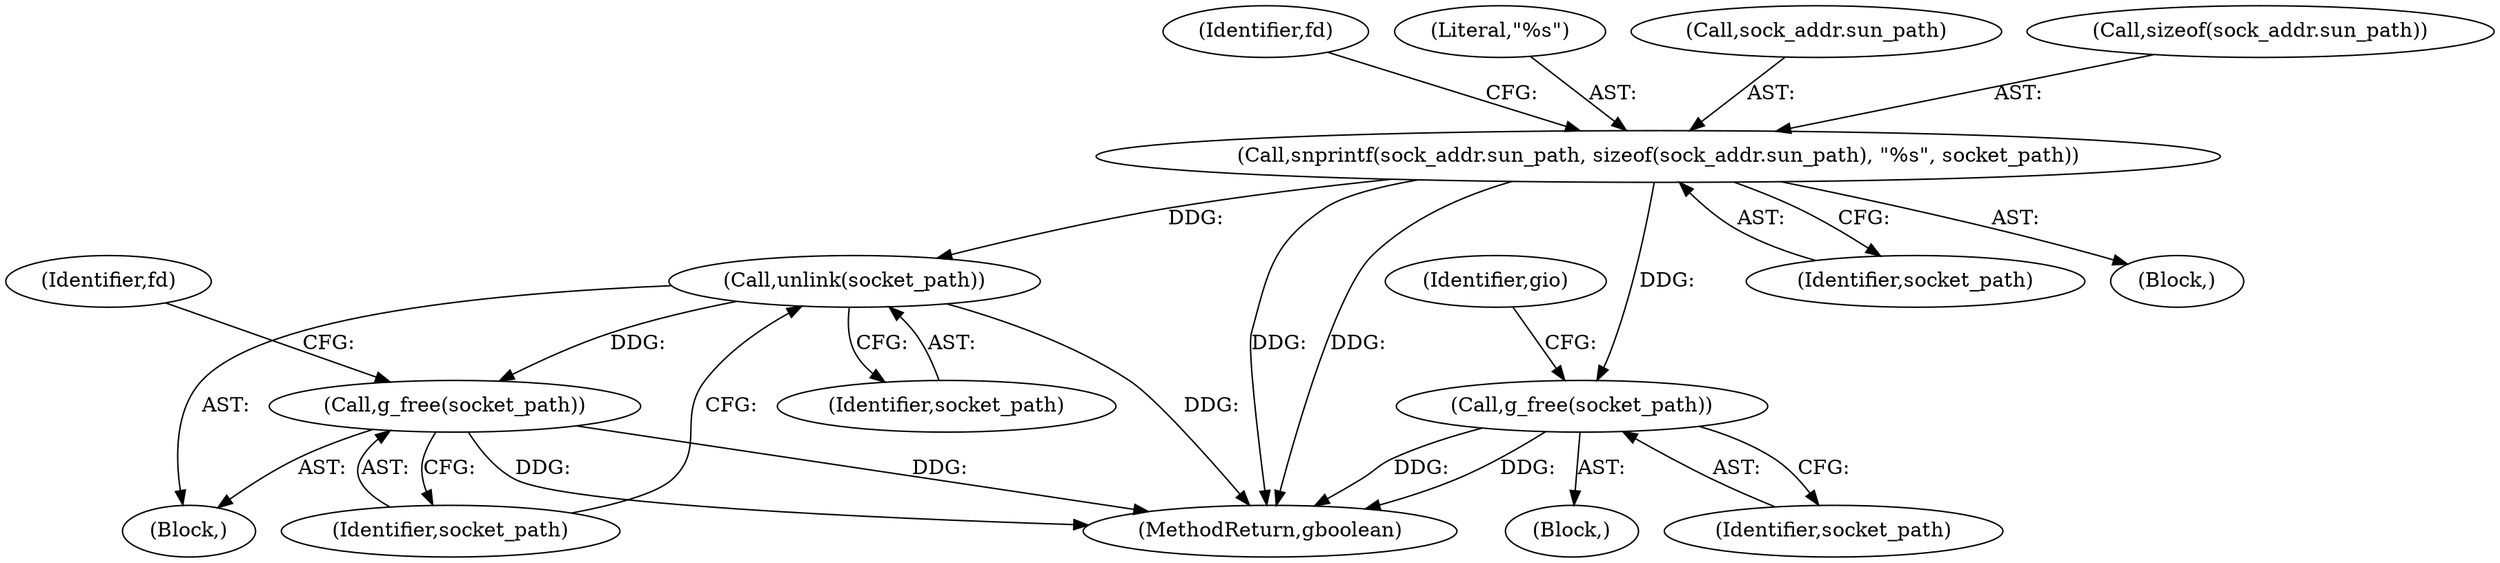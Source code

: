 digraph "0_lxde_f99163c6ff8b2f57c5f37b1ce5d62cf7450d4648@API" {
"1000157" [label="(Call,snprintf(sock_addr.sun_path, sizeof(sock_addr.sun_path), \"%s\", socket_path))"];
"1000179" [label="(Call,unlink(socket_path))"];
"1000181" [label="(Call,g_free(socket_path))"];
"1000273" [label="(Call,g_free(socket_path))"];
"1000272" [label="(Block,)"];
"1000179" [label="(Call,unlink(socket_path))"];
"1000166" [label="(Identifier,socket_path)"];
"1000157" [label="(Call,snprintf(sock_addr.sun_path, sizeof(sock_addr.sun_path), \"%s\", socket_path))"];
"1000178" [label="(Block,)"];
"1000180" [label="(Identifier,socket_path)"];
"1000170" [label="(Identifier,fd)"];
"1000182" [label="(Identifier,socket_path)"];
"1000274" [label="(Identifier,socket_path)"];
"1000277" [label="(Identifier,gio)"];
"1000165" [label="(Literal,\"%s\")"];
"1000336" [label="(MethodReturn,gboolean)"];
"1000120" [label="(Block,)"];
"1000158" [label="(Call,sock_addr.sun_path)"];
"1000161" [label="(Call,sizeof(sock_addr.sun_path))"];
"1000186" [label="(Identifier,fd)"];
"1000273" [label="(Call,g_free(socket_path))"];
"1000181" [label="(Call,g_free(socket_path))"];
"1000157" -> "1000120"  [label="AST: "];
"1000157" -> "1000166"  [label="CFG: "];
"1000158" -> "1000157"  [label="AST: "];
"1000161" -> "1000157"  [label="AST: "];
"1000165" -> "1000157"  [label="AST: "];
"1000166" -> "1000157"  [label="AST: "];
"1000170" -> "1000157"  [label="CFG: "];
"1000157" -> "1000336"  [label="DDG: "];
"1000157" -> "1000336"  [label="DDG: "];
"1000157" -> "1000179"  [label="DDG: "];
"1000157" -> "1000273"  [label="DDG: "];
"1000179" -> "1000178"  [label="AST: "];
"1000179" -> "1000180"  [label="CFG: "];
"1000180" -> "1000179"  [label="AST: "];
"1000182" -> "1000179"  [label="CFG: "];
"1000179" -> "1000336"  [label="DDG: "];
"1000179" -> "1000181"  [label="DDG: "];
"1000181" -> "1000178"  [label="AST: "];
"1000181" -> "1000182"  [label="CFG: "];
"1000182" -> "1000181"  [label="AST: "];
"1000186" -> "1000181"  [label="CFG: "];
"1000181" -> "1000336"  [label="DDG: "];
"1000181" -> "1000336"  [label="DDG: "];
"1000273" -> "1000272"  [label="AST: "];
"1000273" -> "1000274"  [label="CFG: "];
"1000274" -> "1000273"  [label="AST: "];
"1000277" -> "1000273"  [label="CFG: "];
"1000273" -> "1000336"  [label="DDG: "];
"1000273" -> "1000336"  [label="DDG: "];
}
